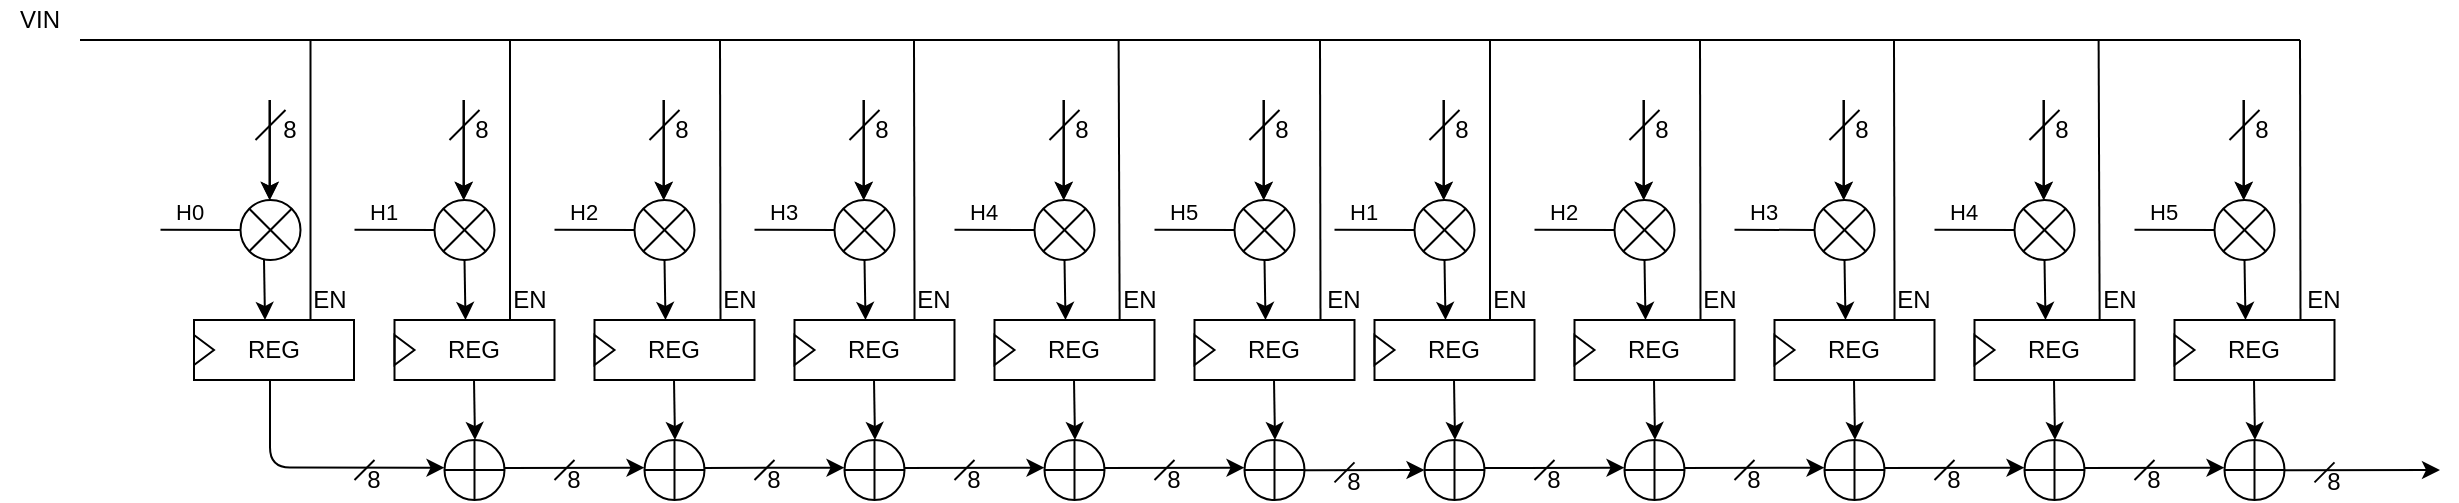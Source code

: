 <mxfile version="13.9.9" type="device"><diagram id="rcsOO71KejuSQr_oD2JK" name="Pagina-1"><mxGraphModel dx="1420" dy="890" grid="1" gridSize="10" guides="1" tooltips="1" connect="1" arrows="1" fold="1" page="1" pageScale="1" pageWidth="1600" pageHeight="1200" math="0" shadow="0"><root><mxCell id="0"/><mxCell id="1" parent="0"/><mxCell id="6a-QcatDaw4qjyMJ3kq2-290" value="" style="verticalLabelPosition=bottom;verticalAlign=top;html=1;shape=mxgraph.flowchart.or;" parent="1" vertex="1"><mxGeometry x="337.25" y="390" width="30" height="30" as="geometry"/></mxCell><mxCell id="6a-QcatDaw4qjyMJ3kq2-291" value="" style="verticalLabelPosition=bottom;verticalAlign=top;html=1;shape=mxgraph.flowchart.summing_function;" parent="1" vertex="1"><mxGeometry x="342.25" y="510" width="30" height="30" as="geometry"/></mxCell><mxCell id="6a-QcatDaw4qjyMJ3kq2-292" value="" style="endArrow=classic;html=1;exitX=0.5;exitY=1;exitDx=0;exitDy=0;exitPerimeter=0;" parent="1" source="6a-QcatDaw4qjyMJ3kq2-290" edge="1"><mxGeometry width="50" height="50" relative="1" as="geometry"><mxPoint x="567.25" y="510" as="sourcePoint"/><mxPoint x="352.75" y="450" as="targetPoint"/></mxGeometry></mxCell><mxCell id="6a-QcatDaw4qjyMJ3kq2-293" value="" style="endArrow=none;html=1;entryX=0;entryY=0.5;entryDx=0;entryDy=0;entryPerimeter=0;" parent="1" target="6a-QcatDaw4qjyMJ3kq2-290" edge="1"><mxGeometry width="50" height="50" relative="1" as="geometry"><mxPoint x="297.25" y="404.86" as="sourcePoint"/><mxPoint x="327.25" y="410" as="targetPoint"/></mxGeometry></mxCell><mxCell id="6a-QcatDaw4qjyMJ3kq2-294" value="H1" style="edgeLabel;html=1;align=left;verticalAlign=bottom;resizable=0;points=[];labelPosition=right;verticalLabelPosition=top;" parent="6a-QcatDaw4qjyMJ3kq2-293" vertex="1" connectable="0"><mxGeometry x="-0.729" relative="1" as="geometry"><mxPoint as="offset"/></mxGeometry></mxCell><mxCell id="6a-QcatDaw4qjyMJ3kq2-297" value="" style="endArrow=classic;html=1;entryX=0.5;entryY=0;entryDx=0;entryDy=0;entryPerimeter=0;" parent="1" edge="1"><mxGeometry width="50" height="50" relative="1" as="geometry"><mxPoint x="351.96" y="340" as="sourcePoint"/><mxPoint x="351.96" y="390" as="targetPoint"/><Array as="points"><mxPoint x="351.96" y="360"/></Array></mxGeometry></mxCell><mxCell id="6a-QcatDaw4qjyMJ3kq2-306" value="" style="group" parent="1" vertex="1" connectable="0"><mxGeometry x="292.25" y="525" width="30" height="10" as="geometry"/></mxCell><mxCell id="6a-QcatDaw4qjyMJ3kq2-307" value="" style="endArrow=none;html=1;" parent="6a-QcatDaw4qjyMJ3kq2-306" edge="1"><mxGeometry width="50" height="50" relative="1" as="geometry"><mxPoint x="5" y="5" as="sourcePoint"/><mxPoint x="15" y="-5" as="targetPoint"/><Array as="points"><mxPoint x="5" y="5"/></Array></mxGeometry></mxCell><mxCell id="6a-QcatDaw4qjyMJ3kq2-308" value="8" style="text;html=1;strokeColor=none;fillColor=none;align=center;verticalAlign=middle;whiteSpace=wrap;rounded=0;" parent="6a-QcatDaw4qjyMJ3kq2-306" vertex="1"><mxGeometry x="5" width="20" height="10" as="geometry"/></mxCell><mxCell id="6a-QcatDaw4qjyMJ3kq2-309" value="" style="endArrow=classic;html=1;entryX=0.5;entryY=0;entryDx=0;entryDy=0;entryPerimeter=0;" parent="1" edge="1"><mxGeometry width="50" height="50" relative="1" as="geometry"><mxPoint x="351.75" y="340" as="sourcePoint"/><mxPoint x="351.75" y="390" as="targetPoint"/><Array as="points"><mxPoint x="351.75" y="360"/></Array></mxGeometry></mxCell><mxCell id="6a-QcatDaw4qjyMJ3kq2-313" value="" style="endArrow=classic;html=1;elbow=vertical;entryX=0;entryY=0.5;entryDx=0;entryDy=0;entryPerimeter=0;edgeStyle=orthogonalEdgeStyle;" parent="1" edge="1"><mxGeometry width="50" height="50" relative="1" as="geometry"><mxPoint x="255" y="480" as="sourcePoint"/><mxPoint x="342.25" y="523.82" as="targetPoint"/><Array as="points"><mxPoint x="255.25" y="524"/></Array></mxGeometry></mxCell><mxCell id="6a-QcatDaw4qjyMJ3kq2-304" value="" style="endArrow=none;html=1;" parent="1" edge="1"><mxGeometry x="344.75" y="350" width="50" height="50" as="geometry"><mxPoint x="344.75" y="360" as="sourcePoint"/><mxPoint x="359.75" y="345" as="targetPoint"/><Array as="points"><mxPoint x="344.75" y="360"/></Array></mxGeometry></mxCell><mxCell id="6a-QcatDaw4qjyMJ3kq2-305" value="8" style="text;html=1;strokeColor=none;fillColor=none;align=center;verticalAlign=middle;whiteSpace=wrap;rounded=0;" parent="1" vertex="1"><mxGeometry x="347.25" y="350" width="27.5" height="10" as="geometry"/></mxCell><mxCell id="6a-QcatDaw4qjyMJ3kq2-320" value="" style="endArrow=classic;html=1;exitX=0.5;exitY=1;exitDx=0;exitDy=0;exitPerimeter=0;" parent="1" edge="1"><mxGeometry width="50" height="50" relative="1" as="geometry"><mxPoint x="357" y="480" as="sourcePoint"/><mxPoint x="357.5" y="510" as="targetPoint"/></mxGeometry></mxCell><mxCell id="6a-QcatDaw4qjyMJ3kq2-316" value="REG" style="rounded=0;whiteSpace=wrap;html=1;" parent="1" vertex="1"><mxGeometry x="317.25" y="450" width="80" height="30" as="geometry"/></mxCell><mxCell id="6a-QcatDaw4qjyMJ3kq2-321" value="" style="triangle;whiteSpace=wrap;html=1;fillColor=none;" parent="1" vertex="1"><mxGeometry x="317.25" y="457.5" width="10" height="15" as="geometry"/></mxCell><mxCell id="6a-QcatDaw4qjyMJ3kq2-339" value="" style="verticalLabelPosition=bottom;verticalAlign=top;html=1;shape=mxgraph.flowchart.or;" parent="1" vertex="1"><mxGeometry x="240.25" y="390" width="30" height="30" as="geometry"/></mxCell><mxCell id="6a-QcatDaw4qjyMJ3kq2-341" value="" style="endArrow=none;html=1;entryX=0;entryY=0.5;entryDx=0;entryDy=0;entryPerimeter=0;" parent="1" target="6a-QcatDaw4qjyMJ3kq2-339" edge="1"><mxGeometry width="50" height="50" relative="1" as="geometry"><mxPoint x="200.25" y="404.86" as="sourcePoint"/><mxPoint x="230.25" y="410" as="targetPoint"/></mxGeometry></mxCell><mxCell id="6a-QcatDaw4qjyMJ3kq2-342" value="H0" style="edgeLabel;html=1;align=left;verticalAlign=bottom;resizable=0;points=[];labelPosition=right;verticalLabelPosition=top;" parent="6a-QcatDaw4qjyMJ3kq2-341" vertex="1" connectable="0"><mxGeometry x="-0.729" relative="1" as="geometry"><mxPoint as="offset"/></mxGeometry></mxCell><mxCell id="6a-QcatDaw4qjyMJ3kq2-343" value="" style="endArrow=classic;html=1;entryX=0.5;entryY=0;entryDx=0;entryDy=0;entryPerimeter=0;" parent="1" edge="1"><mxGeometry width="50" height="50" relative="1" as="geometry"><mxPoint x="254.96" y="340" as="sourcePoint"/><mxPoint x="254.96" y="390" as="targetPoint"/><Array as="points"><mxPoint x="254.96" y="360"/></Array></mxGeometry></mxCell><mxCell id="6a-QcatDaw4qjyMJ3kq2-344" value="" style="endArrow=classic;html=1;entryX=0.5;entryY=0;entryDx=0;entryDy=0;entryPerimeter=0;" parent="1" edge="1"><mxGeometry width="50" height="50" relative="1" as="geometry"><mxPoint x="254.75" y="340" as="sourcePoint"/><mxPoint x="254.75" y="390" as="targetPoint"/><Array as="points"><mxPoint x="254.75" y="360"/></Array></mxGeometry></mxCell><mxCell id="6a-QcatDaw4qjyMJ3kq2-346" value="" style="endArrow=none;html=1;" parent="1" edge="1"><mxGeometry x="247.75" y="350" width="50" height="50" as="geometry"><mxPoint x="247.75" y="360" as="sourcePoint"/><mxPoint x="262.75" y="345" as="targetPoint"/><Array as="points"><mxPoint x="247.75" y="360"/></Array></mxGeometry></mxCell><mxCell id="6a-QcatDaw4qjyMJ3kq2-347" value="8" style="text;html=1;strokeColor=none;fillColor=none;align=center;verticalAlign=middle;whiteSpace=wrap;rounded=0;" parent="1" vertex="1"><mxGeometry x="251.25" y="350" width="27.5" height="10" as="geometry"/></mxCell><mxCell id="6a-QcatDaw4qjyMJ3kq2-365" value="" style="verticalLabelPosition=bottom;verticalAlign=top;html=1;shape=mxgraph.flowchart.or;" parent="1" vertex="1"><mxGeometry x="437.25" y="390" width="30" height="30" as="geometry"/></mxCell><mxCell id="6a-QcatDaw4qjyMJ3kq2-366" value="" style="verticalLabelPosition=bottom;verticalAlign=top;html=1;shape=mxgraph.flowchart.summing_function;" parent="1" vertex="1"><mxGeometry x="442.25" y="510" width="30" height="30" as="geometry"/></mxCell><mxCell id="6a-QcatDaw4qjyMJ3kq2-367" value="" style="endArrow=classic;html=1;exitX=0.5;exitY=1;exitDx=0;exitDy=0;exitPerimeter=0;" parent="1" source="6a-QcatDaw4qjyMJ3kq2-365" edge="1"><mxGeometry width="50" height="50" relative="1" as="geometry"><mxPoint x="667.25" y="510" as="sourcePoint"/><mxPoint x="452.75" y="450" as="targetPoint"/></mxGeometry></mxCell><mxCell id="6a-QcatDaw4qjyMJ3kq2-368" value="" style="endArrow=none;html=1;entryX=0;entryY=0.5;entryDx=0;entryDy=0;entryPerimeter=0;" parent="1" target="6a-QcatDaw4qjyMJ3kq2-365" edge="1"><mxGeometry width="50" height="50" relative="1" as="geometry"><mxPoint x="397.25" y="404.86" as="sourcePoint"/><mxPoint x="427.25" y="410" as="targetPoint"/></mxGeometry></mxCell><mxCell id="6a-QcatDaw4qjyMJ3kq2-369" value="H2" style="edgeLabel;html=1;align=left;verticalAlign=bottom;resizable=0;points=[];labelPosition=right;verticalLabelPosition=top;" parent="6a-QcatDaw4qjyMJ3kq2-368" vertex="1" connectable="0"><mxGeometry x="-0.729" relative="1" as="geometry"><mxPoint as="offset"/></mxGeometry></mxCell><mxCell id="6a-QcatDaw4qjyMJ3kq2-370" value="" style="endArrow=classic;html=1;entryX=0.5;entryY=0;entryDx=0;entryDy=0;entryPerimeter=0;" parent="1" edge="1"><mxGeometry width="50" height="50" relative="1" as="geometry"><mxPoint x="451.96" y="340" as="sourcePoint"/><mxPoint x="451.96" y="390" as="targetPoint"/><Array as="points"><mxPoint x="451.96" y="360"/></Array></mxGeometry></mxCell><mxCell id="6a-QcatDaw4qjyMJ3kq2-371" value="" style="group" parent="1" vertex="1" connectable="0"><mxGeometry x="392.25" y="525" width="30" height="10" as="geometry"/></mxCell><mxCell id="6a-QcatDaw4qjyMJ3kq2-372" value="" style="endArrow=none;html=1;" parent="6a-QcatDaw4qjyMJ3kq2-371" edge="1"><mxGeometry width="50" height="50" relative="1" as="geometry"><mxPoint x="5" y="5" as="sourcePoint"/><mxPoint x="15" y="-5" as="targetPoint"/><Array as="points"><mxPoint x="5" y="5"/></Array></mxGeometry></mxCell><mxCell id="6a-QcatDaw4qjyMJ3kq2-373" value="8" style="text;html=1;strokeColor=none;fillColor=none;align=center;verticalAlign=middle;whiteSpace=wrap;rounded=0;" parent="6a-QcatDaw4qjyMJ3kq2-371" vertex="1"><mxGeometry x="5" width="20" height="10" as="geometry"/></mxCell><mxCell id="6a-QcatDaw4qjyMJ3kq2-374" value="" style="endArrow=classic;html=1;entryX=0.5;entryY=0;entryDx=0;entryDy=0;entryPerimeter=0;" parent="1" edge="1"><mxGeometry width="50" height="50" relative="1" as="geometry"><mxPoint x="451.75" y="340" as="sourcePoint"/><mxPoint x="451.75" y="390" as="targetPoint"/><Array as="points"><mxPoint x="451.75" y="360"/></Array></mxGeometry></mxCell><mxCell id="6a-QcatDaw4qjyMJ3kq2-376" value="" style="endArrow=classic;html=1;elbow=vertical;entryX=0;entryY=0.5;entryDx=0;entryDy=0;entryPerimeter=0;" parent="1" edge="1"><mxGeometry width="50" height="50" relative="1" as="geometry"><mxPoint x="372.25" y="524" as="sourcePoint"/><mxPoint x="442.25" y="523.82" as="targetPoint"/></mxGeometry></mxCell><mxCell id="6a-QcatDaw4qjyMJ3kq2-377" value="" style="endArrow=none;html=1;" parent="1" edge="1"><mxGeometry x="444.75" y="350" width="50" height="50" as="geometry"><mxPoint x="444.75" y="360" as="sourcePoint"/><mxPoint x="459.75" y="345" as="targetPoint"/><Array as="points"><mxPoint x="444.75" y="360"/></Array></mxGeometry></mxCell><mxCell id="6a-QcatDaw4qjyMJ3kq2-378" value="8" style="text;html=1;strokeColor=none;fillColor=none;align=center;verticalAlign=middle;whiteSpace=wrap;rounded=0;" parent="1" vertex="1"><mxGeometry x="447.25" y="350" width="27.5" height="10" as="geometry"/></mxCell><mxCell id="6a-QcatDaw4qjyMJ3kq2-379" value="" style="endArrow=classic;html=1;exitX=0.5;exitY=1;exitDx=0;exitDy=0;exitPerimeter=0;" parent="1" edge="1"><mxGeometry width="50" height="50" relative="1" as="geometry"><mxPoint x="457" y="480" as="sourcePoint"/><mxPoint x="457.5" y="510" as="targetPoint"/></mxGeometry></mxCell><mxCell id="6a-QcatDaw4qjyMJ3kq2-380" value="REG" style="rounded=0;whiteSpace=wrap;html=1;" parent="1" vertex="1"><mxGeometry x="417.25" y="450" width="80" height="30" as="geometry"/></mxCell><mxCell id="6a-QcatDaw4qjyMJ3kq2-381" value="" style="triangle;whiteSpace=wrap;html=1;fillColor=none;" parent="1" vertex="1"><mxGeometry x="417.25" y="457.5" width="10" height="15" as="geometry"/></mxCell><mxCell id="6a-QcatDaw4qjyMJ3kq2-382" value="" style="verticalLabelPosition=bottom;verticalAlign=top;html=1;shape=mxgraph.flowchart.or;" parent="1" vertex="1"><mxGeometry x="537.25" y="390" width="30" height="30" as="geometry"/></mxCell><mxCell id="6a-QcatDaw4qjyMJ3kq2-383" value="" style="verticalLabelPosition=bottom;verticalAlign=top;html=1;shape=mxgraph.flowchart.summing_function;" parent="1" vertex="1"><mxGeometry x="542.25" y="510" width="30" height="30" as="geometry"/></mxCell><mxCell id="6a-QcatDaw4qjyMJ3kq2-384" value="" style="endArrow=classic;html=1;exitX=0.5;exitY=1;exitDx=0;exitDy=0;exitPerimeter=0;" parent="1" source="6a-QcatDaw4qjyMJ3kq2-382" edge="1"><mxGeometry width="50" height="50" relative="1" as="geometry"><mxPoint x="767.25" y="510" as="sourcePoint"/><mxPoint x="552.75" y="450" as="targetPoint"/></mxGeometry></mxCell><mxCell id="6a-QcatDaw4qjyMJ3kq2-385" value="" style="endArrow=none;html=1;entryX=0;entryY=0.5;entryDx=0;entryDy=0;entryPerimeter=0;" parent="1" target="6a-QcatDaw4qjyMJ3kq2-382" edge="1"><mxGeometry width="50" height="50" relative="1" as="geometry"><mxPoint x="497.25" y="404.86" as="sourcePoint"/><mxPoint x="527.25" y="410" as="targetPoint"/></mxGeometry></mxCell><mxCell id="6a-QcatDaw4qjyMJ3kq2-386" value="H3" style="edgeLabel;html=1;align=left;verticalAlign=bottom;resizable=0;points=[];labelPosition=right;verticalLabelPosition=top;" parent="6a-QcatDaw4qjyMJ3kq2-385" vertex="1" connectable="0"><mxGeometry x="-0.729" relative="1" as="geometry"><mxPoint as="offset"/></mxGeometry></mxCell><mxCell id="6a-QcatDaw4qjyMJ3kq2-387" value="" style="endArrow=classic;html=1;entryX=0.5;entryY=0;entryDx=0;entryDy=0;entryPerimeter=0;" parent="1" edge="1"><mxGeometry width="50" height="50" relative="1" as="geometry"><mxPoint x="551.96" y="340" as="sourcePoint"/><mxPoint x="551.96" y="390" as="targetPoint"/><Array as="points"><mxPoint x="551.96" y="360"/></Array></mxGeometry></mxCell><mxCell id="6a-QcatDaw4qjyMJ3kq2-388" value="" style="group" parent="1" vertex="1" connectable="0"><mxGeometry x="492.25" y="525" width="30" height="10" as="geometry"/></mxCell><mxCell id="6a-QcatDaw4qjyMJ3kq2-389" value="" style="endArrow=none;html=1;" parent="6a-QcatDaw4qjyMJ3kq2-388" edge="1"><mxGeometry width="50" height="50" relative="1" as="geometry"><mxPoint x="5" y="5" as="sourcePoint"/><mxPoint x="15" y="-5" as="targetPoint"/><Array as="points"><mxPoint x="5" y="5"/></Array></mxGeometry></mxCell><mxCell id="6a-QcatDaw4qjyMJ3kq2-390" value="8" style="text;html=1;strokeColor=none;fillColor=none;align=center;verticalAlign=middle;whiteSpace=wrap;rounded=0;" parent="6a-QcatDaw4qjyMJ3kq2-388" vertex="1"><mxGeometry x="5" width="20" height="10" as="geometry"/></mxCell><mxCell id="6a-QcatDaw4qjyMJ3kq2-391" value="" style="endArrow=classic;html=1;entryX=0.5;entryY=0;entryDx=0;entryDy=0;entryPerimeter=0;" parent="1" edge="1"><mxGeometry width="50" height="50" relative="1" as="geometry"><mxPoint x="551.75" y="340" as="sourcePoint"/><mxPoint x="551.75" y="390" as="targetPoint"/><Array as="points"><mxPoint x="551.75" y="360"/></Array></mxGeometry></mxCell><mxCell id="6a-QcatDaw4qjyMJ3kq2-393" value="" style="endArrow=classic;html=1;elbow=vertical;entryX=0;entryY=0.5;entryDx=0;entryDy=0;entryPerimeter=0;" parent="1" edge="1"><mxGeometry width="50" height="50" relative="1" as="geometry"><mxPoint x="472.25" y="524" as="sourcePoint"/><mxPoint x="542.25" y="523.82" as="targetPoint"/></mxGeometry></mxCell><mxCell id="6a-QcatDaw4qjyMJ3kq2-394" value="" style="endArrow=none;html=1;" parent="1" edge="1"><mxGeometry x="544.75" y="350" width="50" height="50" as="geometry"><mxPoint x="544.75" y="360" as="sourcePoint"/><mxPoint x="559.75" y="345" as="targetPoint"/><Array as="points"><mxPoint x="544.75" y="360"/></Array></mxGeometry></mxCell><mxCell id="6a-QcatDaw4qjyMJ3kq2-395" value="8" style="text;html=1;strokeColor=none;fillColor=none;align=center;verticalAlign=middle;whiteSpace=wrap;rounded=0;" parent="1" vertex="1"><mxGeometry x="547.25" y="350" width="27.5" height="10" as="geometry"/></mxCell><mxCell id="6a-QcatDaw4qjyMJ3kq2-396" value="" style="endArrow=classic;html=1;exitX=0.5;exitY=1;exitDx=0;exitDy=0;exitPerimeter=0;" parent="1" edge="1"><mxGeometry width="50" height="50" relative="1" as="geometry"><mxPoint x="557" y="480" as="sourcePoint"/><mxPoint x="557.5" y="510" as="targetPoint"/></mxGeometry></mxCell><mxCell id="6a-QcatDaw4qjyMJ3kq2-397" value="REG" style="rounded=0;whiteSpace=wrap;html=1;" parent="1" vertex="1"><mxGeometry x="517.25" y="450" width="80" height="30" as="geometry"/></mxCell><mxCell id="6a-QcatDaw4qjyMJ3kq2-398" value="" style="triangle;whiteSpace=wrap;html=1;fillColor=none;" parent="1" vertex="1"><mxGeometry x="517.25" y="457.5" width="10" height="15" as="geometry"/></mxCell><mxCell id="6a-QcatDaw4qjyMJ3kq2-399" value="" style="verticalLabelPosition=bottom;verticalAlign=top;html=1;shape=mxgraph.flowchart.or;" parent="1" vertex="1"><mxGeometry x="637.25" y="390" width="30" height="30" as="geometry"/></mxCell><mxCell id="6a-QcatDaw4qjyMJ3kq2-400" value="" style="verticalLabelPosition=bottom;verticalAlign=top;html=1;shape=mxgraph.flowchart.summing_function;" parent="1" vertex="1"><mxGeometry x="642.25" y="510" width="30" height="30" as="geometry"/></mxCell><mxCell id="6a-QcatDaw4qjyMJ3kq2-401" value="" style="endArrow=classic;html=1;exitX=0.5;exitY=1;exitDx=0;exitDy=0;exitPerimeter=0;" parent="1" source="6a-QcatDaw4qjyMJ3kq2-399" edge="1"><mxGeometry width="50" height="50" relative="1" as="geometry"><mxPoint x="867.25" y="510" as="sourcePoint"/><mxPoint x="652.75" y="450" as="targetPoint"/></mxGeometry></mxCell><mxCell id="6a-QcatDaw4qjyMJ3kq2-402" value="" style="endArrow=none;html=1;entryX=0;entryY=0.5;entryDx=0;entryDy=0;entryPerimeter=0;" parent="1" target="6a-QcatDaw4qjyMJ3kq2-399" edge="1"><mxGeometry width="50" height="50" relative="1" as="geometry"><mxPoint x="597.25" y="404.86" as="sourcePoint"/><mxPoint x="627.25" y="410" as="targetPoint"/></mxGeometry></mxCell><mxCell id="6a-QcatDaw4qjyMJ3kq2-403" value="H4" style="edgeLabel;html=1;align=left;verticalAlign=bottom;resizable=0;points=[];labelPosition=right;verticalLabelPosition=top;" parent="6a-QcatDaw4qjyMJ3kq2-402" vertex="1" connectable="0"><mxGeometry x="-0.729" relative="1" as="geometry"><mxPoint as="offset"/></mxGeometry></mxCell><mxCell id="6a-QcatDaw4qjyMJ3kq2-404" value="" style="endArrow=classic;html=1;entryX=0.5;entryY=0;entryDx=0;entryDy=0;entryPerimeter=0;" parent="1" edge="1"><mxGeometry width="50" height="50" relative="1" as="geometry"><mxPoint x="651.96" y="340" as="sourcePoint"/><mxPoint x="651.96" y="390" as="targetPoint"/><Array as="points"><mxPoint x="651.96" y="360"/></Array></mxGeometry></mxCell><mxCell id="6a-QcatDaw4qjyMJ3kq2-405" value="" style="group" parent="1" vertex="1" connectable="0"><mxGeometry x="592.25" y="525" width="30" height="10" as="geometry"/></mxCell><mxCell id="6a-QcatDaw4qjyMJ3kq2-406" value="" style="endArrow=none;html=1;" parent="6a-QcatDaw4qjyMJ3kq2-405" edge="1"><mxGeometry width="50" height="50" relative="1" as="geometry"><mxPoint x="5" y="5" as="sourcePoint"/><mxPoint x="15" y="-5" as="targetPoint"/><Array as="points"><mxPoint x="5" y="5"/></Array></mxGeometry></mxCell><mxCell id="6a-QcatDaw4qjyMJ3kq2-407" value="8" style="text;html=1;strokeColor=none;fillColor=none;align=center;verticalAlign=middle;whiteSpace=wrap;rounded=0;" parent="6a-QcatDaw4qjyMJ3kq2-405" vertex="1"><mxGeometry x="5" width="20" height="10" as="geometry"/></mxCell><mxCell id="6a-QcatDaw4qjyMJ3kq2-408" value="" style="endArrow=classic;html=1;entryX=0.5;entryY=0;entryDx=0;entryDy=0;entryPerimeter=0;" parent="1" edge="1"><mxGeometry width="50" height="50" relative="1" as="geometry"><mxPoint x="651.75" y="340" as="sourcePoint"/><mxPoint x="651.75" y="390" as="targetPoint"/><Array as="points"><mxPoint x="651.75" y="360"/></Array></mxGeometry></mxCell><mxCell id="6a-QcatDaw4qjyMJ3kq2-410" value="" style="endArrow=classic;html=1;elbow=vertical;entryX=0;entryY=0.5;entryDx=0;entryDy=0;entryPerimeter=0;" parent="1" edge="1"><mxGeometry width="50" height="50" relative="1" as="geometry"><mxPoint x="572.25" y="524" as="sourcePoint"/><mxPoint x="642.25" y="523.82" as="targetPoint"/></mxGeometry></mxCell><mxCell id="6a-QcatDaw4qjyMJ3kq2-411" value="" style="endArrow=none;html=1;" parent="1" edge="1"><mxGeometry x="644.75" y="350" width="50" height="50" as="geometry"><mxPoint x="644.75" y="360" as="sourcePoint"/><mxPoint x="659.75" y="345" as="targetPoint"/><Array as="points"><mxPoint x="644.75" y="360"/></Array></mxGeometry></mxCell><mxCell id="6a-QcatDaw4qjyMJ3kq2-412" value="8" style="text;html=1;strokeColor=none;fillColor=none;align=center;verticalAlign=middle;whiteSpace=wrap;rounded=0;" parent="1" vertex="1"><mxGeometry x="647.25" y="350" width="27.5" height="10" as="geometry"/></mxCell><mxCell id="6a-QcatDaw4qjyMJ3kq2-413" value="" style="endArrow=classic;html=1;exitX=0.5;exitY=1;exitDx=0;exitDy=0;exitPerimeter=0;" parent="1" edge="1"><mxGeometry width="50" height="50" relative="1" as="geometry"><mxPoint x="657" y="480" as="sourcePoint"/><mxPoint x="657.5" y="510" as="targetPoint"/></mxGeometry></mxCell><mxCell id="6a-QcatDaw4qjyMJ3kq2-414" value="REG" style="rounded=0;whiteSpace=wrap;html=1;" parent="1" vertex="1"><mxGeometry x="617.25" y="450" width="80" height="30" as="geometry"/></mxCell><mxCell id="6a-QcatDaw4qjyMJ3kq2-415" value="" style="triangle;whiteSpace=wrap;html=1;fillColor=none;" parent="1" vertex="1"><mxGeometry x="617.25" y="457.5" width="10" height="15" as="geometry"/></mxCell><mxCell id="6a-QcatDaw4qjyMJ3kq2-416" value="" style="verticalLabelPosition=bottom;verticalAlign=top;html=1;shape=mxgraph.flowchart.or;" parent="1" vertex="1"><mxGeometry x="737.25" y="390" width="30" height="30" as="geometry"/></mxCell><mxCell id="6a-QcatDaw4qjyMJ3kq2-417" value="" style="verticalLabelPosition=bottom;verticalAlign=top;html=1;shape=mxgraph.flowchart.summing_function;" parent="1" vertex="1"><mxGeometry x="742.25" y="510" width="30" height="30" as="geometry"/></mxCell><mxCell id="6a-QcatDaw4qjyMJ3kq2-418" value="" style="endArrow=classic;html=1;exitX=0.5;exitY=1;exitDx=0;exitDy=0;exitPerimeter=0;" parent="1" source="6a-QcatDaw4qjyMJ3kq2-416" edge="1"><mxGeometry width="50" height="50" relative="1" as="geometry"><mxPoint x="967.25" y="510" as="sourcePoint"/><mxPoint x="752.75" y="450" as="targetPoint"/></mxGeometry></mxCell><mxCell id="6a-QcatDaw4qjyMJ3kq2-419" value="" style="endArrow=none;html=1;entryX=0;entryY=0.5;entryDx=0;entryDy=0;entryPerimeter=0;" parent="1" target="6a-QcatDaw4qjyMJ3kq2-416" edge="1"><mxGeometry width="50" height="50" relative="1" as="geometry"><mxPoint x="697.25" y="404.86" as="sourcePoint"/><mxPoint x="727.25" y="410" as="targetPoint"/></mxGeometry></mxCell><mxCell id="6a-QcatDaw4qjyMJ3kq2-420" value="H5" style="edgeLabel;html=1;align=left;verticalAlign=bottom;resizable=0;points=[];labelPosition=right;verticalLabelPosition=top;" parent="6a-QcatDaw4qjyMJ3kq2-419" vertex="1" connectable="0"><mxGeometry x="-0.729" relative="1" as="geometry"><mxPoint as="offset"/></mxGeometry></mxCell><mxCell id="6a-QcatDaw4qjyMJ3kq2-421" value="" style="endArrow=classic;html=1;entryX=0.5;entryY=0;entryDx=0;entryDy=0;entryPerimeter=0;" parent="1" edge="1"><mxGeometry width="50" height="50" relative="1" as="geometry"><mxPoint x="751.96" y="340" as="sourcePoint"/><mxPoint x="751.96" y="390" as="targetPoint"/><Array as="points"><mxPoint x="751.96" y="360"/></Array></mxGeometry></mxCell><mxCell id="6a-QcatDaw4qjyMJ3kq2-422" value="" style="group" parent="1" vertex="1" connectable="0"><mxGeometry x="692.25" y="525" width="30" height="10" as="geometry"/></mxCell><mxCell id="6a-QcatDaw4qjyMJ3kq2-423" value="" style="endArrow=none;html=1;" parent="6a-QcatDaw4qjyMJ3kq2-422" edge="1"><mxGeometry width="50" height="50" relative="1" as="geometry"><mxPoint x="5" y="5" as="sourcePoint"/><mxPoint x="15" y="-5" as="targetPoint"/><Array as="points"><mxPoint x="5" y="5"/></Array></mxGeometry></mxCell><mxCell id="6a-QcatDaw4qjyMJ3kq2-424" value="8" style="text;html=1;strokeColor=none;fillColor=none;align=center;verticalAlign=middle;whiteSpace=wrap;rounded=0;" parent="6a-QcatDaw4qjyMJ3kq2-422" vertex="1"><mxGeometry x="5" width="20" height="10" as="geometry"/></mxCell><mxCell id="6a-QcatDaw4qjyMJ3kq2-425" value="" style="endArrow=classic;html=1;entryX=0.5;entryY=0;entryDx=0;entryDy=0;entryPerimeter=0;" parent="1" edge="1"><mxGeometry width="50" height="50" relative="1" as="geometry"><mxPoint x="751.75" y="340" as="sourcePoint"/><mxPoint x="751.75" y="390" as="targetPoint"/><Array as="points"><mxPoint x="751.75" y="360"/></Array></mxGeometry></mxCell><mxCell id="6a-QcatDaw4qjyMJ3kq2-427" value="" style="endArrow=classic;html=1;elbow=vertical;entryX=0;entryY=0.5;entryDx=0;entryDy=0;entryPerimeter=0;" parent="1" edge="1"><mxGeometry width="50" height="50" relative="1" as="geometry"><mxPoint x="672.25" y="524" as="sourcePoint"/><mxPoint x="742.25" y="523.82" as="targetPoint"/></mxGeometry></mxCell><mxCell id="6a-QcatDaw4qjyMJ3kq2-428" value="" style="endArrow=none;html=1;" parent="1" edge="1"><mxGeometry x="744.75" y="350" width="50" height="50" as="geometry"><mxPoint x="744.75" y="360" as="sourcePoint"/><mxPoint x="759.75" y="345" as="targetPoint"/><Array as="points"><mxPoint x="744.75" y="360"/></Array></mxGeometry></mxCell><mxCell id="6a-QcatDaw4qjyMJ3kq2-429" value="8" style="text;html=1;strokeColor=none;fillColor=none;align=center;verticalAlign=middle;whiteSpace=wrap;rounded=0;" parent="1" vertex="1"><mxGeometry x="747.25" y="350" width="27.5" height="10" as="geometry"/></mxCell><mxCell id="6a-QcatDaw4qjyMJ3kq2-430" value="" style="endArrow=classic;html=1;exitX=0.5;exitY=1;exitDx=0;exitDy=0;exitPerimeter=0;" parent="1" edge="1"><mxGeometry width="50" height="50" relative="1" as="geometry"><mxPoint x="757" y="480" as="sourcePoint"/><mxPoint x="757.5" y="510" as="targetPoint"/></mxGeometry></mxCell><mxCell id="6a-QcatDaw4qjyMJ3kq2-431" value="REG" style="rounded=0;whiteSpace=wrap;html=1;" parent="1" vertex="1"><mxGeometry x="717.25" y="450" width="80" height="30" as="geometry"/></mxCell><mxCell id="6a-QcatDaw4qjyMJ3kq2-432" value="" style="triangle;whiteSpace=wrap;html=1;fillColor=none;" parent="1" vertex="1"><mxGeometry x="717.25" y="457.5" width="10" height="15" as="geometry"/></mxCell><mxCell id="6a-QcatDaw4qjyMJ3kq2-433" value="" style="group" parent="1" vertex="1" connectable="0"><mxGeometry x="782.25" y="526.18" width="30" height="10" as="geometry"/></mxCell><mxCell id="6a-QcatDaw4qjyMJ3kq2-434" value="" style="endArrow=none;html=1;" parent="6a-QcatDaw4qjyMJ3kq2-433" edge="1"><mxGeometry width="50" height="50" relative="1" as="geometry"><mxPoint x="5" y="5" as="sourcePoint"/><mxPoint x="15" y="-5" as="targetPoint"/><Array as="points"><mxPoint x="5" y="5"/></Array></mxGeometry></mxCell><mxCell id="6a-QcatDaw4qjyMJ3kq2-435" value="8" style="text;html=1;strokeColor=none;fillColor=none;align=center;verticalAlign=middle;whiteSpace=wrap;rounded=0;" parent="6a-QcatDaw4qjyMJ3kq2-433" vertex="1"><mxGeometry x="5" width="20" height="10" as="geometry"/></mxCell><mxCell id="6a-QcatDaw4qjyMJ3kq2-436" value="" style="endArrow=classic;html=1;elbow=vertical;entryX=0;entryY=0.5;entryDx=0;entryDy=0;entryPerimeter=0;" parent="1" edge="1" target="QPo5Bw3bMIw72jdc2lyf-128"><mxGeometry width="50" height="50" relative="1" as="geometry"><mxPoint x="772.25" y="525.18" as="sourcePoint"/><mxPoint x="822.25" y="525" as="targetPoint"/></mxGeometry></mxCell><mxCell id="6a-QcatDaw4qjyMJ3kq2-595" value="" style="endArrow=none;html=1;" parent="1" edge="1"><mxGeometry width="50" height="50" relative="1" as="geometry"><mxPoint x="160" y="310" as="sourcePoint"/><mxPoint x="1270" y="310" as="targetPoint"/></mxGeometry></mxCell><mxCell id="6a-QcatDaw4qjyMJ3kq2-596" value="" style="endArrow=none;html=1;" parent="1" edge="1"><mxGeometry width="50" height="50" relative="1" as="geometry"><mxPoint x="375" y="450" as="sourcePoint"/><mxPoint x="375" y="310" as="targetPoint"/></mxGeometry></mxCell><mxCell id="6a-QcatDaw4qjyMJ3kq2-597" value="" style="endArrow=none;html=1;" parent="1" edge="1"><mxGeometry width="50" height="50" relative="1" as="geometry"><mxPoint x="480.25" y="450" as="sourcePoint"/><mxPoint x="480" y="310" as="targetPoint"/></mxGeometry></mxCell><mxCell id="6a-QcatDaw4qjyMJ3kq2-598" value="" style="endArrow=none;html=1;" parent="1" edge="1"><mxGeometry width="50" height="50" relative="1" as="geometry"><mxPoint x="577.26" y="450" as="sourcePoint"/><mxPoint x="577" y="310" as="targetPoint"/></mxGeometry></mxCell><mxCell id="6a-QcatDaw4qjyMJ3kq2-599" value="" style="endArrow=none;html=1;" parent="1" edge="1"><mxGeometry width="50" height="50" relative="1" as="geometry"><mxPoint x="679.82" y="450" as="sourcePoint"/><mxPoint x="679.31" y="310" as="targetPoint"/></mxGeometry></mxCell><mxCell id="6a-QcatDaw4qjyMJ3kq2-600" value="" style="endArrow=none;html=1;" parent="1" edge="1"><mxGeometry width="50" height="50" relative="1" as="geometry"><mxPoint x="780.25" y="450" as="sourcePoint"/><mxPoint x="780" y="310" as="targetPoint"/></mxGeometry></mxCell><mxCell id="6a-QcatDaw4qjyMJ3kq2-601" value="EN" style="text;html=1;strokeColor=none;fillColor=none;align=center;verticalAlign=middle;whiteSpace=wrap;rounded=0;dashed=1;" parent="1" vertex="1"><mxGeometry x="374.75" y="430" width="20" height="20" as="geometry"/></mxCell><mxCell id="6a-QcatDaw4qjyMJ3kq2-603" value="EN" style="text;html=1;strokeColor=none;fillColor=none;align=center;verticalAlign=middle;whiteSpace=wrap;rounded=0;dashed=1;" parent="1" vertex="1"><mxGeometry x="480" y="430" width="20" height="20" as="geometry"/></mxCell><mxCell id="6a-QcatDaw4qjyMJ3kq2-604" value="EN" style="text;html=1;strokeColor=none;fillColor=none;align=center;verticalAlign=middle;whiteSpace=wrap;rounded=0;dashed=1;" parent="1" vertex="1"><mxGeometry x="577.25" y="430" width="20" height="20" as="geometry"/></mxCell><mxCell id="6a-QcatDaw4qjyMJ3kq2-605" value="EN" style="text;html=1;strokeColor=none;fillColor=none;align=center;verticalAlign=middle;whiteSpace=wrap;rounded=0;dashed=1;" parent="1" vertex="1"><mxGeometry x="680" y="430" width="20" height="20" as="geometry"/></mxCell><mxCell id="6a-QcatDaw4qjyMJ3kq2-606" value="EN" style="text;html=1;strokeColor=none;fillColor=none;align=center;verticalAlign=middle;whiteSpace=wrap;rounded=0;dashed=1;" parent="1" vertex="1"><mxGeometry x="782.25" y="430" width="20" height="20" as="geometry"/></mxCell><mxCell id="6a-QcatDaw4qjyMJ3kq2-632" value="VIN" style="text;html=1;strokeColor=none;fillColor=none;align=center;verticalAlign=middle;whiteSpace=wrap;rounded=0;" parent="1" vertex="1"><mxGeometry x="120" y="290" width="40" height="20" as="geometry"/></mxCell><mxCell id="QPo5Bw3bMIw72jdc2lyf-4" value="" style="endArrow=classic;html=1;exitX=0.5;exitY=1;exitDx=0;exitDy=0;exitPerimeter=0;" edge="1" parent="1"><mxGeometry width="50" height="50" relative="1" as="geometry"><mxPoint x="252" y="420" as="sourcePoint"/><mxPoint x="252.5" y="450" as="targetPoint"/></mxGeometry></mxCell><mxCell id="QPo5Bw3bMIw72jdc2lyf-5" value="REG" style="rounded=0;whiteSpace=wrap;html=1;" vertex="1" parent="1"><mxGeometry x="217" y="450" width="80" height="30" as="geometry"/></mxCell><mxCell id="QPo5Bw3bMIw72jdc2lyf-6" value="" style="triangle;whiteSpace=wrap;html=1;fillColor=none;" vertex="1" parent="1"><mxGeometry x="217" y="457.5" width="10" height="15" as="geometry"/></mxCell><mxCell id="QPo5Bw3bMIw72jdc2lyf-7" value="" style="endArrow=none;html=1;" edge="1" parent="1"><mxGeometry width="50" height="50" relative="1" as="geometry"><mxPoint x="275.25" y="450" as="sourcePoint"/><mxPoint x="275.25" y="310" as="targetPoint"/></mxGeometry></mxCell><mxCell id="QPo5Bw3bMIw72jdc2lyf-8" value="EN" style="text;html=1;strokeColor=none;fillColor=none;align=center;verticalAlign=middle;whiteSpace=wrap;rounded=0;dashed=1;" vertex="1" parent="1"><mxGeometry x="275" y="430" width="20" height="20" as="geometry"/></mxCell><mxCell id="QPo5Bw3bMIw72jdc2lyf-127" value="" style="verticalLabelPosition=bottom;verticalAlign=top;html=1;shape=mxgraph.flowchart.or;" vertex="1" parent="1"><mxGeometry x="827.25" y="390" width="30" height="30" as="geometry"/></mxCell><mxCell id="QPo5Bw3bMIw72jdc2lyf-128" value="" style="verticalLabelPosition=bottom;verticalAlign=top;html=1;shape=mxgraph.flowchart.summing_function;" vertex="1" parent="1"><mxGeometry x="832.25" y="510" width="30" height="30" as="geometry"/></mxCell><mxCell id="QPo5Bw3bMIw72jdc2lyf-129" value="" style="endArrow=classic;html=1;exitX=0.5;exitY=1;exitDx=0;exitDy=0;exitPerimeter=0;" edge="1" parent="1" source="QPo5Bw3bMIw72jdc2lyf-127"><mxGeometry width="50" height="50" relative="1" as="geometry"><mxPoint x="1057.25" y="510" as="sourcePoint"/><mxPoint x="842.75" y="450" as="targetPoint"/></mxGeometry></mxCell><mxCell id="QPo5Bw3bMIw72jdc2lyf-130" value="" style="endArrow=none;html=1;entryX=0;entryY=0.5;entryDx=0;entryDy=0;entryPerimeter=0;" edge="1" parent="1" target="QPo5Bw3bMIw72jdc2lyf-127"><mxGeometry width="50" height="50" relative="1" as="geometry"><mxPoint x="787.25" y="404.86" as="sourcePoint"/><mxPoint x="817.25" y="410" as="targetPoint"/></mxGeometry></mxCell><mxCell id="QPo5Bw3bMIw72jdc2lyf-131" value="H1" style="edgeLabel;html=1;align=left;verticalAlign=bottom;resizable=0;points=[];labelPosition=right;verticalLabelPosition=top;" vertex="1" connectable="0" parent="QPo5Bw3bMIw72jdc2lyf-130"><mxGeometry x="-0.729" relative="1" as="geometry"><mxPoint as="offset"/></mxGeometry></mxCell><mxCell id="QPo5Bw3bMIw72jdc2lyf-132" value="" style="endArrow=classic;html=1;entryX=0.5;entryY=0;entryDx=0;entryDy=0;entryPerimeter=0;" edge="1" parent="1"><mxGeometry width="50" height="50" relative="1" as="geometry"><mxPoint x="841.96" y="340" as="sourcePoint"/><mxPoint x="841.96" y="390" as="targetPoint"/><Array as="points"><mxPoint x="841.96" y="360"/></Array></mxGeometry></mxCell><mxCell id="QPo5Bw3bMIw72jdc2lyf-136" value="" style="endArrow=classic;html=1;entryX=0.5;entryY=0;entryDx=0;entryDy=0;entryPerimeter=0;" edge="1" parent="1"><mxGeometry width="50" height="50" relative="1" as="geometry"><mxPoint x="841.75" y="340" as="sourcePoint"/><mxPoint x="841.75" y="390" as="targetPoint"/><Array as="points"><mxPoint x="841.75" y="360"/></Array></mxGeometry></mxCell><mxCell id="QPo5Bw3bMIw72jdc2lyf-138" value="" style="endArrow=none;html=1;" edge="1" parent="1"><mxGeometry x="834.75" y="350" width="50" height="50" as="geometry"><mxPoint x="834.75" y="360" as="sourcePoint"/><mxPoint x="849.75" y="345" as="targetPoint"/><Array as="points"><mxPoint x="834.75" y="360"/></Array></mxGeometry></mxCell><mxCell id="QPo5Bw3bMIw72jdc2lyf-139" value="8" style="text;html=1;strokeColor=none;fillColor=none;align=center;verticalAlign=middle;whiteSpace=wrap;rounded=0;" vertex="1" parent="1"><mxGeometry x="837.25" y="350" width="27.5" height="10" as="geometry"/></mxCell><mxCell id="QPo5Bw3bMIw72jdc2lyf-140" value="" style="endArrow=classic;html=1;exitX=0.5;exitY=1;exitDx=0;exitDy=0;exitPerimeter=0;" edge="1" parent="1"><mxGeometry width="50" height="50" relative="1" as="geometry"><mxPoint x="847" y="480" as="sourcePoint"/><mxPoint x="847.5" y="510" as="targetPoint"/></mxGeometry></mxCell><mxCell id="QPo5Bw3bMIw72jdc2lyf-141" value="REG" style="rounded=0;whiteSpace=wrap;html=1;" vertex="1" parent="1"><mxGeometry x="807.25" y="450" width="80" height="30" as="geometry"/></mxCell><mxCell id="QPo5Bw3bMIw72jdc2lyf-142" value="" style="triangle;whiteSpace=wrap;html=1;fillColor=none;" vertex="1" parent="1"><mxGeometry x="807.25" y="457.5" width="10" height="15" as="geometry"/></mxCell><mxCell id="QPo5Bw3bMIw72jdc2lyf-143" value="" style="verticalLabelPosition=bottom;verticalAlign=top;html=1;shape=mxgraph.flowchart.or;" vertex="1" parent="1"><mxGeometry x="927.25" y="390" width="30" height="30" as="geometry"/></mxCell><mxCell id="QPo5Bw3bMIw72jdc2lyf-144" value="" style="verticalLabelPosition=bottom;verticalAlign=top;html=1;shape=mxgraph.flowchart.summing_function;" vertex="1" parent="1"><mxGeometry x="932.25" y="510" width="30" height="30" as="geometry"/></mxCell><mxCell id="QPo5Bw3bMIw72jdc2lyf-145" value="" style="endArrow=classic;html=1;exitX=0.5;exitY=1;exitDx=0;exitDy=0;exitPerimeter=0;" edge="1" parent="1" source="QPo5Bw3bMIw72jdc2lyf-143"><mxGeometry width="50" height="50" relative="1" as="geometry"><mxPoint x="1157.25" y="510" as="sourcePoint"/><mxPoint x="942.75" y="450" as="targetPoint"/></mxGeometry></mxCell><mxCell id="QPo5Bw3bMIw72jdc2lyf-146" value="" style="endArrow=none;html=1;entryX=0;entryY=0.5;entryDx=0;entryDy=0;entryPerimeter=0;" edge="1" parent="1" target="QPo5Bw3bMIw72jdc2lyf-143"><mxGeometry width="50" height="50" relative="1" as="geometry"><mxPoint x="887.25" y="404.86" as="sourcePoint"/><mxPoint x="917.25" y="410" as="targetPoint"/></mxGeometry></mxCell><mxCell id="QPo5Bw3bMIw72jdc2lyf-147" value="H2" style="edgeLabel;html=1;align=left;verticalAlign=bottom;resizable=0;points=[];labelPosition=right;verticalLabelPosition=top;" vertex="1" connectable="0" parent="QPo5Bw3bMIw72jdc2lyf-146"><mxGeometry x="-0.729" relative="1" as="geometry"><mxPoint as="offset"/></mxGeometry></mxCell><mxCell id="QPo5Bw3bMIw72jdc2lyf-148" value="" style="endArrow=classic;html=1;entryX=0.5;entryY=0;entryDx=0;entryDy=0;entryPerimeter=0;" edge="1" parent="1"><mxGeometry width="50" height="50" relative="1" as="geometry"><mxPoint x="941.96" y="340" as="sourcePoint"/><mxPoint x="941.96" y="390" as="targetPoint"/><Array as="points"><mxPoint x="941.96" y="360"/></Array></mxGeometry></mxCell><mxCell id="QPo5Bw3bMIw72jdc2lyf-149" value="" style="group" vertex="1" connectable="0" parent="1"><mxGeometry x="882.25" y="525" width="30" height="10" as="geometry"/></mxCell><mxCell id="QPo5Bw3bMIw72jdc2lyf-150" value="" style="endArrow=none;html=1;" edge="1" parent="QPo5Bw3bMIw72jdc2lyf-149"><mxGeometry width="50" height="50" relative="1" as="geometry"><mxPoint x="5" y="5" as="sourcePoint"/><mxPoint x="15" y="-5" as="targetPoint"/><Array as="points"><mxPoint x="5" y="5"/></Array></mxGeometry></mxCell><mxCell id="QPo5Bw3bMIw72jdc2lyf-151" value="8" style="text;html=1;strokeColor=none;fillColor=none;align=center;verticalAlign=middle;whiteSpace=wrap;rounded=0;" vertex="1" parent="QPo5Bw3bMIw72jdc2lyf-149"><mxGeometry x="5" width="20" height="10" as="geometry"/></mxCell><mxCell id="QPo5Bw3bMIw72jdc2lyf-152" value="" style="endArrow=classic;html=1;entryX=0.5;entryY=0;entryDx=0;entryDy=0;entryPerimeter=0;" edge="1" parent="1"><mxGeometry width="50" height="50" relative="1" as="geometry"><mxPoint x="941.75" y="340" as="sourcePoint"/><mxPoint x="941.75" y="390" as="targetPoint"/><Array as="points"><mxPoint x="941.75" y="360"/></Array></mxGeometry></mxCell><mxCell id="QPo5Bw3bMIw72jdc2lyf-154" value="" style="endArrow=classic;html=1;elbow=vertical;entryX=0;entryY=0.5;entryDx=0;entryDy=0;entryPerimeter=0;" edge="1" parent="1"><mxGeometry width="50" height="50" relative="1" as="geometry"><mxPoint x="862.25" y="524" as="sourcePoint"/><mxPoint x="932.25" y="523.82" as="targetPoint"/></mxGeometry></mxCell><mxCell id="QPo5Bw3bMIw72jdc2lyf-155" value="" style="endArrow=none;html=1;" edge="1" parent="1"><mxGeometry x="934.75" y="350" width="50" height="50" as="geometry"><mxPoint x="934.75" y="360" as="sourcePoint"/><mxPoint x="949.75" y="345" as="targetPoint"/><Array as="points"><mxPoint x="934.75" y="360"/></Array></mxGeometry></mxCell><mxCell id="QPo5Bw3bMIw72jdc2lyf-156" value="8" style="text;html=1;strokeColor=none;fillColor=none;align=center;verticalAlign=middle;whiteSpace=wrap;rounded=0;" vertex="1" parent="1"><mxGeometry x="937.25" y="350" width="27.5" height="10" as="geometry"/></mxCell><mxCell id="QPo5Bw3bMIw72jdc2lyf-157" value="" style="endArrow=classic;html=1;exitX=0.5;exitY=1;exitDx=0;exitDy=0;exitPerimeter=0;" edge="1" parent="1"><mxGeometry width="50" height="50" relative="1" as="geometry"><mxPoint x="947" y="480" as="sourcePoint"/><mxPoint x="947.5" y="510" as="targetPoint"/></mxGeometry></mxCell><mxCell id="QPo5Bw3bMIw72jdc2lyf-158" value="REG" style="rounded=0;whiteSpace=wrap;html=1;" vertex="1" parent="1"><mxGeometry x="907.25" y="450" width="80" height="30" as="geometry"/></mxCell><mxCell id="QPo5Bw3bMIw72jdc2lyf-159" value="" style="triangle;whiteSpace=wrap;html=1;fillColor=none;" vertex="1" parent="1"><mxGeometry x="907.25" y="457.5" width="10" height="15" as="geometry"/></mxCell><mxCell id="QPo5Bw3bMIw72jdc2lyf-160" value="" style="verticalLabelPosition=bottom;verticalAlign=top;html=1;shape=mxgraph.flowchart.or;" vertex="1" parent="1"><mxGeometry x="1027.25" y="390" width="30" height="30" as="geometry"/></mxCell><mxCell id="QPo5Bw3bMIw72jdc2lyf-161" value="" style="verticalLabelPosition=bottom;verticalAlign=top;html=1;shape=mxgraph.flowchart.summing_function;" vertex="1" parent="1"><mxGeometry x="1032.25" y="510" width="30" height="30" as="geometry"/></mxCell><mxCell id="QPo5Bw3bMIw72jdc2lyf-162" value="" style="endArrow=classic;html=1;exitX=0.5;exitY=1;exitDx=0;exitDy=0;exitPerimeter=0;" edge="1" parent="1" source="QPo5Bw3bMIw72jdc2lyf-160"><mxGeometry width="50" height="50" relative="1" as="geometry"><mxPoint x="1257.25" y="510" as="sourcePoint"/><mxPoint x="1042.75" y="450" as="targetPoint"/></mxGeometry></mxCell><mxCell id="QPo5Bw3bMIw72jdc2lyf-163" value="" style="endArrow=none;html=1;entryX=0;entryY=0.5;entryDx=0;entryDy=0;entryPerimeter=0;" edge="1" parent="1" target="QPo5Bw3bMIw72jdc2lyf-160"><mxGeometry width="50" height="50" relative="1" as="geometry"><mxPoint x="987.25" y="404.86" as="sourcePoint"/><mxPoint x="1017.25" y="410" as="targetPoint"/></mxGeometry></mxCell><mxCell id="QPo5Bw3bMIw72jdc2lyf-164" value="H3" style="edgeLabel;html=1;align=left;verticalAlign=bottom;resizable=0;points=[];labelPosition=right;verticalLabelPosition=top;" vertex="1" connectable="0" parent="QPo5Bw3bMIw72jdc2lyf-163"><mxGeometry x="-0.729" relative="1" as="geometry"><mxPoint as="offset"/></mxGeometry></mxCell><mxCell id="QPo5Bw3bMIw72jdc2lyf-165" value="" style="endArrow=classic;html=1;entryX=0.5;entryY=0;entryDx=0;entryDy=0;entryPerimeter=0;" edge="1" parent="1"><mxGeometry width="50" height="50" relative="1" as="geometry"><mxPoint x="1041.96" y="340" as="sourcePoint"/><mxPoint x="1041.96" y="390" as="targetPoint"/><Array as="points"><mxPoint x="1041.96" y="360"/></Array></mxGeometry></mxCell><mxCell id="QPo5Bw3bMIw72jdc2lyf-166" value="" style="group" vertex="1" connectable="0" parent="1"><mxGeometry x="982.25" y="525" width="30" height="10" as="geometry"/></mxCell><mxCell id="QPo5Bw3bMIw72jdc2lyf-167" value="" style="endArrow=none;html=1;" edge="1" parent="QPo5Bw3bMIw72jdc2lyf-166"><mxGeometry width="50" height="50" relative="1" as="geometry"><mxPoint x="5" y="5" as="sourcePoint"/><mxPoint x="15" y="-5" as="targetPoint"/><Array as="points"><mxPoint x="5" y="5"/></Array></mxGeometry></mxCell><mxCell id="QPo5Bw3bMIw72jdc2lyf-168" value="8" style="text;html=1;strokeColor=none;fillColor=none;align=center;verticalAlign=middle;whiteSpace=wrap;rounded=0;" vertex="1" parent="QPo5Bw3bMIw72jdc2lyf-166"><mxGeometry x="5" width="20" height="10" as="geometry"/></mxCell><mxCell id="QPo5Bw3bMIw72jdc2lyf-169" value="" style="endArrow=classic;html=1;entryX=0.5;entryY=0;entryDx=0;entryDy=0;entryPerimeter=0;" edge="1" parent="1"><mxGeometry width="50" height="50" relative="1" as="geometry"><mxPoint x="1041.75" y="340" as="sourcePoint"/><mxPoint x="1041.75" y="390" as="targetPoint"/><Array as="points"><mxPoint x="1041.75" y="360"/></Array></mxGeometry></mxCell><mxCell id="QPo5Bw3bMIw72jdc2lyf-171" value="" style="endArrow=classic;html=1;elbow=vertical;entryX=0;entryY=0.5;entryDx=0;entryDy=0;entryPerimeter=0;" edge="1" parent="1"><mxGeometry width="50" height="50" relative="1" as="geometry"><mxPoint x="962.25" y="524" as="sourcePoint"/><mxPoint x="1032.25" y="523.82" as="targetPoint"/></mxGeometry></mxCell><mxCell id="QPo5Bw3bMIw72jdc2lyf-172" value="" style="endArrow=none;html=1;" edge="1" parent="1"><mxGeometry x="1034.75" y="350" width="50" height="50" as="geometry"><mxPoint x="1034.75" y="360" as="sourcePoint"/><mxPoint x="1049.75" y="345" as="targetPoint"/><Array as="points"><mxPoint x="1034.75" y="360"/></Array></mxGeometry></mxCell><mxCell id="QPo5Bw3bMIw72jdc2lyf-173" value="8" style="text;html=1;strokeColor=none;fillColor=none;align=center;verticalAlign=middle;whiteSpace=wrap;rounded=0;" vertex="1" parent="1"><mxGeometry x="1037.25" y="350" width="27.5" height="10" as="geometry"/></mxCell><mxCell id="QPo5Bw3bMIw72jdc2lyf-174" value="" style="endArrow=classic;html=1;exitX=0.5;exitY=1;exitDx=0;exitDy=0;exitPerimeter=0;" edge="1" parent="1"><mxGeometry width="50" height="50" relative="1" as="geometry"><mxPoint x="1047" y="480" as="sourcePoint"/><mxPoint x="1047.5" y="510" as="targetPoint"/></mxGeometry></mxCell><mxCell id="QPo5Bw3bMIw72jdc2lyf-175" value="REG" style="rounded=0;whiteSpace=wrap;html=1;" vertex="1" parent="1"><mxGeometry x="1007.25" y="450" width="80" height="30" as="geometry"/></mxCell><mxCell id="QPo5Bw3bMIw72jdc2lyf-176" value="" style="triangle;whiteSpace=wrap;html=1;fillColor=none;" vertex="1" parent="1"><mxGeometry x="1007.25" y="457.5" width="10" height="15" as="geometry"/></mxCell><mxCell id="QPo5Bw3bMIw72jdc2lyf-177" value="" style="verticalLabelPosition=bottom;verticalAlign=top;html=1;shape=mxgraph.flowchart.or;" vertex="1" parent="1"><mxGeometry x="1127.25" y="390" width="30" height="30" as="geometry"/></mxCell><mxCell id="QPo5Bw3bMIw72jdc2lyf-178" value="" style="verticalLabelPosition=bottom;verticalAlign=top;html=1;shape=mxgraph.flowchart.summing_function;" vertex="1" parent="1"><mxGeometry x="1132.25" y="510" width="30" height="30" as="geometry"/></mxCell><mxCell id="QPo5Bw3bMIw72jdc2lyf-179" value="" style="endArrow=classic;html=1;exitX=0.5;exitY=1;exitDx=0;exitDy=0;exitPerimeter=0;" edge="1" parent="1" source="QPo5Bw3bMIw72jdc2lyf-177"><mxGeometry width="50" height="50" relative="1" as="geometry"><mxPoint x="1357.25" y="510" as="sourcePoint"/><mxPoint x="1142.75" y="450" as="targetPoint"/></mxGeometry></mxCell><mxCell id="QPo5Bw3bMIw72jdc2lyf-180" value="" style="endArrow=none;html=1;entryX=0;entryY=0.5;entryDx=0;entryDy=0;entryPerimeter=0;" edge="1" parent="1" target="QPo5Bw3bMIw72jdc2lyf-177"><mxGeometry width="50" height="50" relative="1" as="geometry"><mxPoint x="1087.25" y="404.86" as="sourcePoint"/><mxPoint x="1117.25" y="410" as="targetPoint"/></mxGeometry></mxCell><mxCell id="QPo5Bw3bMIw72jdc2lyf-181" value="H4" style="edgeLabel;html=1;align=left;verticalAlign=bottom;resizable=0;points=[];labelPosition=right;verticalLabelPosition=top;" vertex="1" connectable="0" parent="QPo5Bw3bMIw72jdc2lyf-180"><mxGeometry x="-0.729" relative="1" as="geometry"><mxPoint as="offset"/></mxGeometry></mxCell><mxCell id="QPo5Bw3bMIw72jdc2lyf-182" value="" style="endArrow=classic;html=1;entryX=0.5;entryY=0;entryDx=0;entryDy=0;entryPerimeter=0;" edge="1" parent="1"><mxGeometry width="50" height="50" relative="1" as="geometry"><mxPoint x="1141.96" y="340" as="sourcePoint"/><mxPoint x="1141.96" y="390" as="targetPoint"/><Array as="points"><mxPoint x="1141.96" y="360"/></Array></mxGeometry></mxCell><mxCell id="QPo5Bw3bMIw72jdc2lyf-183" value="" style="group" vertex="1" connectable="0" parent="1"><mxGeometry x="1082.25" y="525" width="30" height="10" as="geometry"/></mxCell><mxCell id="QPo5Bw3bMIw72jdc2lyf-184" value="" style="endArrow=none;html=1;" edge="1" parent="QPo5Bw3bMIw72jdc2lyf-183"><mxGeometry width="50" height="50" relative="1" as="geometry"><mxPoint x="5" y="5" as="sourcePoint"/><mxPoint x="15" y="-5" as="targetPoint"/><Array as="points"><mxPoint x="5" y="5"/></Array></mxGeometry></mxCell><mxCell id="QPo5Bw3bMIw72jdc2lyf-185" value="8" style="text;html=1;strokeColor=none;fillColor=none;align=center;verticalAlign=middle;whiteSpace=wrap;rounded=0;" vertex="1" parent="QPo5Bw3bMIw72jdc2lyf-183"><mxGeometry x="5" width="20" height="10" as="geometry"/></mxCell><mxCell id="QPo5Bw3bMIw72jdc2lyf-186" value="" style="endArrow=classic;html=1;entryX=0.5;entryY=0;entryDx=0;entryDy=0;entryPerimeter=0;" edge="1" parent="1"><mxGeometry width="50" height="50" relative="1" as="geometry"><mxPoint x="1141.75" y="340" as="sourcePoint"/><mxPoint x="1141.75" y="390" as="targetPoint"/><Array as="points"><mxPoint x="1141.75" y="360"/></Array></mxGeometry></mxCell><mxCell id="QPo5Bw3bMIw72jdc2lyf-188" value="" style="endArrow=classic;html=1;elbow=vertical;entryX=0;entryY=0.5;entryDx=0;entryDy=0;entryPerimeter=0;" edge="1" parent="1"><mxGeometry width="50" height="50" relative="1" as="geometry"><mxPoint x="1062.25" y="524" as="sourcePoint"/><mxPoint x="1132.25" y="523.82" as="targetPoint"/></mxGeometry></mxCell><mxCell id="QPo5Bw3bMIw72jdc2lyf-189" value="" style="endArrow=none;html=1;" edge="1" parent="1"><mxGeometry x="1134.75" y="350" width="50" height="50" as="geometry"><mxPoint x="1134.75" y="360" as="sourcePoint"/><mxPoint x="1149.75" y="345" as="targetPoint"/><Array as="points"><mxPoint x="1134.75" y="360"/></Array></mxGeometry></mxCell><mxCell id="QPo5Bw3bMIw72jdc2lyf-190" value="8" style="text;html=1;strokeColor=none;fillColor=none;align=center;verticalAlign=middle;whiteSpace=wrap;rounded=0;" vertex="1" parent="1"><mxGeometry x="1137.25" y="350" width="27.5" height="10" as="geometry"/></mxCell><mxCell id="QPo5Bw3bMIw72jdc2lyf-191" value="" style="endArrow=classic;html=1;exitX=0.5;exitY=1;exitDx=0;exitDy=0;exitPerimeter=0;" edge="1" parent="1"><mxGeometry width="50" height="50" relative="1" as="geometry"><mxPoint x="1147" y="480" as="sourcePoint"/><mxPoint x="1147.5" y="510" as="targetPoint"/></mxGeometry></mxCell><mxCell id="QPo5Bw3bMIw72jdc2lyf-192" value="REG" style="rounded=0;whiteSpace=wrap;html=1;" vertex="1" parent="1"><mxGeometry x="1107.25" y="450" width="80" height="30" as="geometry"/></mxCell><mxCell id="QPo5Bw3bMIw72jdc2lyf-193" value="" style="triangle;whiteSpace=wrap;html=1;fillColor=none;" vertex="1" parent="1"><mxGeometry x="1107.25" y="457.5" width="10" height="15" as="geometry"/></mxCell><mxCell id="QPo5Bw3bMIw72jdc2lyf-194" value="" style="verticalLabelPosition=bottom;verticalAlign=top;html=1;shape=mxgraph.flowchart.or;" vertex="1" parent="1"><mxGeometry x="1227.25" y="390" width="30" height="30" as="geometry"/></mxCell><mxCell id="QPo5Bw3bMIw72jdc2lyf-195" value="" style="verticalLabelPosition=bottom;verticalAlign=top;html=1;shape=mxgraph.flowchart.summing_function;" vertex="1" parent="1"><mxGeometry x="1232.25" y="510" width="30" height="30" as="geometry"/></mxCell><mxCell id="QPo5Bw3bMIw72jdc2lyf-196" value="" style="endArrow=classic;html=1;exitX=0.5;exitY=1;exitDx=0;exitDy=0;exitPerimeter=0;" edge="1" parent="1" source="QPo5Bw3bMIw72jdc2lyf-194"><mxGeometry width="50" height="50" relative="1" as="geometry"><mxPoint x="1457.25" y="510" as="sourcePoint"/><mxPoint x="1242.75" y="450" as="targetPoint"/></mxGeometry></mxCell><mxCell id="QPo5Bw3bMIw72jdc2lyf-197" value="" style="endArrow=none;html=1;entryX=0;entryY=0.5;entryDx=0;entryDy=0;entryPerimeter=0;" edge="1" parent="1" target="QPo5Bw3bMIw72jdc2lyf-194"><mxGeometry width="50" height="50" relative="1" as="geometry"><mxPoint x="1187.25" y="404.86" as="sourcePoint"/><mxPoint x="1217.25" y="410" as="targetPoint"/></mxGeometry></mxCell><mxCell id="QPo5Bw3bMIw72jdc2lyf-198" value="H5" style="edgeLabel;html=1;align=left;verticalAlign=bottom;resizable=0;points=[];labelPosition=right;verticalLabelPosition=top;" vertex="1" connectable="0" parent="QPo5Bw3bMIw72jdc2lyf-197"><mxGeometry x="-0.729" relative="1" as="geometry"><mxPoint as="offset"/></mxGeometry></mxCell><mxCell id="QPo5Bw3bMIw72jdc2lyf-199" value="" style="endArrow=classic;html=1;entryX=0.5;entryY=0;entryDx=0;entryDy=0;entryPerimeter=0;" edge="1" parent="1"><mxGeometry width="50" height="50" relative="1" as="geometry"><mxPoint x="1241.96" y="340" as="sourcePoint"/><mxPoint x="1241.96" y="390" as="targetPoint"/><Array as="points"><mxPoint x="1241.96" y="360"/></Array></mxGeometry></mxCell><mxCell id="QPo5Bw3bMIw72jdc2lyf-200" value="" style="group" vertex="1" connectable="0" parent="1"><mxGeometry x="1182.25" y="525" width="30" height="10" as="geometry"/></mxCell><mxCell id="QPo5Bw3bMIw72jdc2lyf-201" value="" style="endArrow=none;html=1;" edge="1" parent="QPo5Bw3bMIw72jdc2lyf-200"><mxGeometry width="50" height="50" relative="1" as="geometry"><mxPoint x="5" y="5" as="sourcePoint"/><mxPoint x="15" y="-5" as="targetPoint"/><Array as="points"><mxPoint x="5" y="5"/></Array></mxGeometry></mxCell><mxCell id="QPo5Bw3bMIw72jdc2lyf-202" value="8" style="text;html=1;strokeColor=none;fillColor=none;align=center;verticalAlign=middle;whiteSpace=wrap;rounded=0;" vertex="1" parent="QPo5Bw3bMIw72jdc2lyf-200"><mxGeometry x="5" width="20" height="10" as="geometry"/></mxCell><mxCell id="QPo5Bw3bMIw72jdc2lyf-203" value="" style="endArrow=classic;html=1;entryX=0.5;entryY=0;entryDx=0;entryDy=0;entryPerimeter=0;" edge="1" parent="1"><mxGeometry width="50" height="50" relative="1" as="geometry"><mxPoint x="1241.75" y="340" as="sourcePoint"/><mxPoint x="1241.75" y="390" as="targetPoint"/><Array as="points"><mxPoint x="1241.75" y="360"/></Array></mxGeometry></mxCell><mxCell id="QPo5Bw3bMIw72jdc2lyf-205" value="" style="endArrow=classic;html=1;elbow=vertical;entryX=0;entryY=0.5;entryDx=0;entryDy=0;entryPerimeter=0;" edge="1" parent="1"><mxGeometry width="50" height="50" relative="1" as="geometry"><mxPoint x="1162.25" y="524" as="sourcePoint"/><mxPoint x="1232.25" y="523.82" as="targetPoint"/></mxGeometry></mxCell><mxCell id="QPo5Bw3bMIw72jdc2lyf-206" value="" style="endArrow=none;html=1;" edge="1" parent="1"><mxGeometry x="1234.75" y="350" width="50" height="50" as="geometry"><mxPoint x="1234.75" y="360" as="sourcePoint"/><mxPoint x="1249.75" y="345" as="targetPoint"/><Array as="points"><mxPoint x="1234.75" y="360"/></Array></mxGeometry></mxCell><mxCell id="QPo5Bw3bMIw72jdc2lyf-207" value="8" style="text;html=1;strokeColor=none;fillColor=none;align=center;verticalAlign=middle;whiteSpace=wrap;rounded=0;" vertex="1" parent="1"><mxGeometry x="1237.25" y="350" width="27.5" height="10" as="geometry"/></mxCell><mxCell id="QPo5Bw3bMIw72jdc2lyf-208" value="" style="endArrow=classic;html=1;exitX=0.5;exitY=1;exitDx=0;exitDy=0;exitPerimeter=0;" edge="1" parent="1"><mxGeometry width="50" height="50" relative="1" as="geometry"><mxPoint x="1247" y="480" as="sourcePoint"/><mxPoint x="1247.5" y="510" as="targetPoint"/></mxGeometry></mxCell><mxCell id="QPo5Bw3bMIw72jdc2lyf-209" value="REG" style="rounded=0;whiteSpace=wrap;html=1;" vertex="1" parent="1"><mxGeometry x="1207.25" y="450" width="80" height="30" as="geometry"/></mxCell><mxCell id="QPo5Bw3bMIw72jdc2lyf-210" value="" style="triangle;whiteSpace=wrap;html=1;fillColor=none;" vertex="1" parent="1"><mxGeometry x="1207.25" y="457.5" width="10" height="15" as="geometry"/></mxCell><mxCell id="QPo5Bw3bMIw72jdc2lyf-211" value="" style="group" vertex="1" connectable="0" parent="1"><mxGeometry x="1272.25" y="526.18" width="30" height="10" as="geometry"/></mxCell><mxCell id="QPo5Bw3bMIw72jdc2lyf-212" value="" style="endArrow=none;html=1;" edge="1" parent="QPo5Bw3bMIw72jdc2lyf-211"><mxGeometry width="50" height="50" relative="1" as="geometry"><mxPoint x="5" y="5" as="sourcePoint"/><mxPoint x="15" y="-5" as="targetPoint"/><Array as="points"><mxPoint x="5" y="5"/></Array></mxGeometry></mxCell><mxCell id="QPo5Bw3bMIw72jdc2lyf-213" value="8" style="text;html=1;strokeColor=none;fillColor=none;align=center;verticalAlign=middle;whiteSpace=wrap;rounded=0;" vertex="1" parent="QPo5Bw3bMIw72jdc2lyf-211"><mxGeometry x="5" width="20" height="10" as="geometry"/></mxCell><mxCell id="QPo5Bw3bMIw72jdc2lyf-214" value="" style="endArrow=classic;html=1;elbow=vertical;" edge="1" parent="1"><mxGeometry width="50" height="50" relative="1" as="geometry"><mxPoint x="1262.25" y="525.18" as="sourcePoint"/><mxPoint x="1340" y="525" as="targetPoint"/></mxGeometry></mxCell><mxCell id="QPo5Bw3bMIw72jdc2lyf-220" value="" style="endArrow=none;html=1;" edge="1" parent="1"><mxGeometry width="50" height="50" relative="1" as="geometry"><mxPoint x="865" y="450" as="sourcePoint"/><mxPoint x="865" y="310" as="targetPoint"/></mxGeometry></mxCell><mxCell id="QPo5Bw3bMIw72jdc2lyf-221" value="" style="endArrow=none;html=1;" edge="1" parent="1"><mxGeometry width="50" height="50" relative="1" as="geometry"><mxPoint x="970.25" y="450" as="sourcePoint"/><mxPoint x="970" y="310" as="targetPoint"/></mxGeometry></mxCell><mxCell id="QPo5Bw3bMIw72jdc2lyf-222" value="" style="endArrow=none;html=1;" edge="1" parent="1"><mxGeometry width="50" height="50" relative="1" as="geometry"><mxPoint x="1067.26" y="450" as="sourcePoint"/><mxPoint x="1067" y="310" as="targetPoint"/></mxGeometry></mxCell><mxCell id="QPo5Bw3bMIw72jdc2lyf-223" value="" style="endArrow=none;html=1;" edge="1" parent="1"><mxGeometry width="50" height="50" relative="1" as="geometry"><mxPoint x="1169.82" y="450" as="sourcePoint"/><mxPoint x="1169.31" y="310" as="targetPoint"/></mxGeometry></mxCell><mxCell id="QPo5Bw3bMIw72jdc2lyf-224" value="" style="endArrow=none;html=1;" edge="1" parent="1"><mxGeometry width="50" height="50" relative="1" as="geometry"><mxPoint x="1270.25" y="450" as="sourcePoint"/><mxPoint x="1270" y="310" as="targetPoint"/></mxGeometry></mxCell><mxCell id="QPo5Bw3bMIw72jdc2lyf-225" value="EN" style="text;html=1;strokeColor=none;fillColor=none;align=center;verticalAlign=middle;whiteSpace=wrap;rounded=0;dashed=1;" vertex="1" parent="1"><mxGeometry x="864.75" y="430" width="20" height="20" as="geometry"/></mxCell><mxCell id="QPo5Bw3bMIw72jdc2lyf-226" value="EN" style="text;html=1;strokeColor=none;fillColor=none;align=center;verticalAlign=middle;whiteSpace=wrap;rounded=0;dashed=1;" vertex="1" parent="1"><mxGeometry x="970" y="430" width="20" height="20" as="geometry"/></mxCell><mxCell id="QPo5Bw3bMIw72jdc2lyf-227" value="EN" style="text;html=1;strokeColor=none;fillColor=none;align=center;verticalAlign=middle;whiteSpace=wrap;rounded=0;dashed=1;" vertex="1" parent="1"><mxGeometry x="1067.25" y="430" width="20" height="20" as="geometry"/></mxCell><mxCell id="QPo5Bw3bMIw72jdc2lyf-228" value="EN" style="text;html=1;strokeColor=none;fillColor=none;align=center;verticalAlign=middle;whiteSpace=wrap;rounded=0;dashed=1;" vertex="1" parent="1"><mxGeometry x="1170" y="430" width="20" height="20" as="geometry"/></mxCell><mxCell id="QPo5Bw3bMIw72jdc2lyf-229" value="EN" style="text;html=1;strokeColor=none;fillColor=none;align=center;verticalAlign=middle;whiteSpace=wrap;rounded=0;dashed=1;" vertex="1" parent="1"><mxGeometry x="1272.25" y="430" width="20" height="20" as="geometry"/></mxCell></root></mxGraphModel></diagram></mxfile>